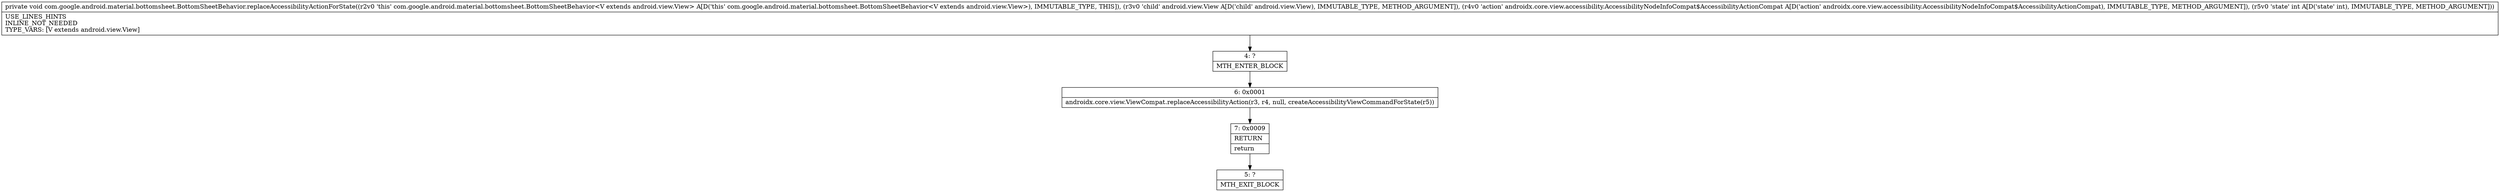 digraph "CFG forcom.google.android.material.bottomsheet.BottomSheetBehavior.replaceAccessibilityActionForState(Landroid\/view\/View;Landroidx\/core\/view\/accessibility\/AccessibilityNodeInfoCompat$AccessibilityActionCompat;I)V" {
Node_4 [shape=record,label="{4\:\ ?|MTH_ENTER_BLOCK\l}"];
Node_6 [shape=record,label="{6\:\ 0x0001|androidx.core.view.ViewCompat.replaceAccessibilityAction(r3, r4, null, createAccessibilityViewCommandForState(r5))\l}"];
Node_7 [shape=record,label="{7\:\ 0x0009|RETURN\l|return\l}"];
Node_5 [shape=record,label="{5\:\ ?|MTH_EXIT_BLOCK\l}"];
MethodNode[shape=record,label="{private void com.google.android.material.bottomsheet.BottomSheetBehavior.replaceAccessibilityActionForState((r2v0 'this' com.google.android.material.bottomsheet.BottomSheetBehavior\<V extends android.view.View\> A[D('this' com.google.android.material.bottomsheet.BottomSheetBehavior\<V extends android.view.View\>), IMMUTABLE_TYPE, THIS]), (r3v0 'child' android.view.View A[D('child' android.view.View), IMMUTABLE_TYPE, METHOD_ARGUMENT]), (r4v0 'action' androidx.core.view.accessibility.AccessibilityNodeInfoCompat$AccessibilityActionCompat A[D('action' androidx.core.view.accessibility.AccessibilityNodeInfoCompat$AccessibilityActionCompat), IMMUTABLE_TYPE, METHOD_ARGUMENT]), (r5v0 'state' int A[D('state' int), IMMUTABLE_TYPE, METHOD_ARGUMENT]))  | USE_LINES_HINTS\lINLINE_NOT_NEEDED\lTYPE_VARS: [V extends android.view.View]\l}"];
MethodNode -> Node_4;Node_4 -> Node_6;
Node_6 -> Node_7;
Node_7 -> Node_5;
}

